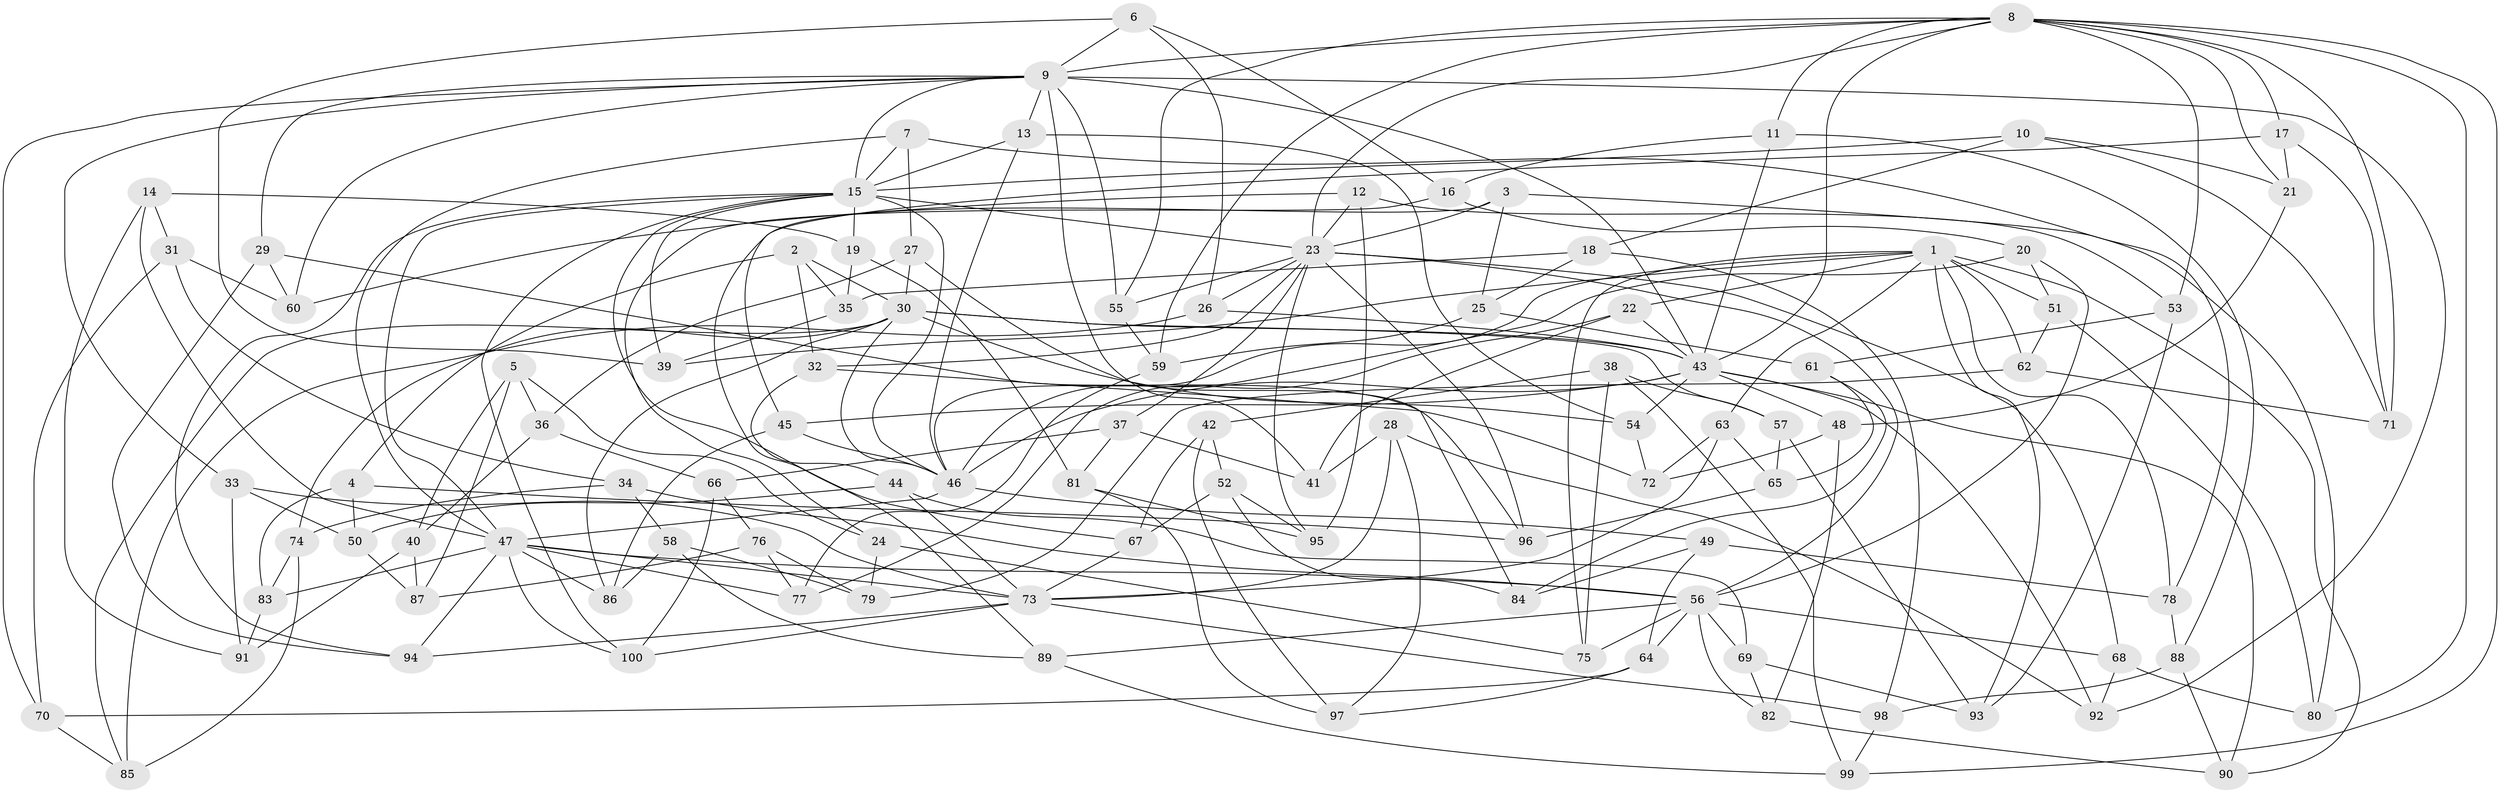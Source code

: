 // original degree distribution, {4: 1.0}
// Generated by graph-tools (version 1.1) at 2025/53/03/04/25 22:53:36]
// undirected, 100 vertices, 237 edges
graph export_dot {
  node [color=gray90,style=filled];
  1;
  2;
  3;
  4;
  5;
  6;
  7;
  8;
  9;
  10;
  11;
  12;
  13;
  14;
  15;
  16;
  17;
  18;
  19;
  20;
  21;
  22;
  23;
  24;
  25;
  26;
  27;
  28;
  29;
  30;
  31;
  32;
  33;
  34;
  35;
  36;
  37;
  38;
  39;
  40;
  41;
  42;
  43;
  44;
  45;
  46;
  47;
  48;
  49;
  50;
  51;
  52;
  53;
  54;
  55;
  56;
  57;
  58;
  59;
  60;
  61;
  62;
  63;
  64;
  65;
  66;
  67;
  68;
  69;
  70;
  71;
  72;
  73;
  74;
  75;
  76;
  77;
  78;
  79;
  80;
  81;
  82;
  83;
  84;
  85;
  86;
  87;
  88;
  89;
  90;
  91;
  92;
  93;
  94;
  95;
  96;
  97;
  98;
  99;
  100;
  1 -- 22 [weight=1.0];
  1 -- 39 [weight=1.0];
  1 -- 46 [weight=1.0];
  1 -- 51 [weight=1.0];
  1 -- 62 [weight=1.0];
  1 -- 63 [weight=1.0];
  1 -- 75 [weight=1.0];
  1 -- 78 [weight=1.0];
  1 -- 90 [weight=1.0];
  1 -- 93 [weight=1.0];
  2 -- 4 [weight=1.0];
  2 -- 30 [weight=1.0];
  2 -- 32 [weight=1.0];
  2 -- 35 [weight=1.0];
  3 -- 23 [weight=1.0];
  3 -- 25 [weight=1.0];
  3 -- 80 [weight=1.0];
  3 -- 89 [weight=1.0];
  4 -- 50 [weight=1.0];
  4 -- 83 [weight=1.0];
  4 -- 96 [weight=1.0];
  5 -- 24 [weight=1.0];
  5 -- 36 [weight=1.0];
  5 -- 40 [weight=1.0];
  5 -- 87 [weight=1.0];
  6 -- 9 [weight=1.0];
  6 -- 16 [weight=1.0];
  6 -- 26 [weight=1.0];
  6 -- 39 [weight=1.0];
  7 -- 15 [weight=1.0];
  7 -- 27 [weight=1.0];
  7 -- 47 [weight=1.0];
  7 -- 78 [weight=1.0];
  8 -- 9 [weight=1.0];
  8 -- 11 [weight=1.0];
  8 -- 17 [weight=1.0];
  8 -- 21 [weight=1.0];
  8 -- 23 [weight=1.0];
  8 -- 43 [weight=1.0];
  8 -- 53 [weight=1.0];
  8 -- 55 [weight=1.0];
  8 -- 59 [weight=1.0];
  8 -- 71 [weight=1.0];
  8 -- 80 [weight=1.0];
  8 -- 99 [weight=1.0];
  9 -- 13 [weight=1.0];
  9 -- 15 [weight=1.0];
  9 -- 29 [weight=1.0];
  9 -- 33 [weight=1.0];
  9 -- 41 [weight=1.0];
  9 -- 43 [weight=1.0];
  9 -- 55 [weight=1.0];
  9 -- 60 [weight=1.0];
  9 -- 70 [weight=1.0];
  9 -- 92 [weight=1.0];
  10 -- 15 [weight=1.0];
  10 -- 18 [weight=1.0];
  10 -- 21 [weight=1.0];
  10 -- 71 [weight=1.0];
  11 -- 16 [weight=1.0];
  11 -- 43 [weight=1.0];
  11 -- 88 [weight=1.0];
  12 -- 23 [weight=1.0];
  12 -- 53 [weight=1.0];
  12 -- 60 [weight=1.0];
  12 -- 95 [weight=1.0];
  13 -- 15 [weight=1.0];
  13 -- 46 [weight=1.0];
  13 -- 54 [weight=1.0];
  14 -- 19 [weight=1.0];
  14 -- 31 [weight=1.0];
  14 -- 47 [weight=1.0];
  14 -- 91 [weight=1.0];
  15 -- 19 [weight=1.0];
  15 -- 23 [weight=1.0];
  15 -- 39 [weight=1.0];
  15 -- 46 [weight=1.0];
  15 -- 47 [weight=1.0];
  15 -- 67 [weight=1.0];
  15 -- 94 [weight=1.0];
  15 -- 100 [weight=1.0];
  16 -- 20 [weight=1.0];
  16 -- 24 [weight=1.0];
  17 -- 21 [weight=1.0];
  17 -- 45 [weight=1.0];
  17 -- 71 [weight=1.0];
  18 -- 25 [weight=1.0];
  18 -- 35 [weight=1.0];
  18 -- 98 [weight=1.0];
  19 -- 35 [weight=1.0];
  19 -- 81 [weight=1.0];
  20 -- 46 [weight=1.0];
  20 -- 51 [weight=1.0];
  20 -- 56 [weight=1.0];
  21 -- 48 [weight=1.0];
  22 -- 41 [weight=1.0];
  22 -- 43 [weight=1.0];
  22 -- 77 [weight=1.0];
  23 -- 26 [weight=1.0];
  23 -- 32 [weight=1.0];
  23 -- 37 [weight=1.0];
  23 -- 55 [weight=1.0];
  23 -- 56 [weight=1.0];
  23 -- 68 [weight=1.0];
  23 -- 95 [weight=1.0];
  23 -- 96 [weight=1.0];
  24 -- 75 [weight=1.0];
  24 -- 79 [weight=1.0];
  25 -- 59 [weight=1.0];
  25 -- 61 [weight=1.0];
  26 -- 43 [weight=1.0];
  26 -- 85 [weight=1.0];
  27 -- 30 [weight=1.0];
  27 -- 36 [weight=1.0];
  27 -- 84 [weight=1.0];
  28 -- 41 [weight=1.0];
  28 -- 73 [weight=1.0];
  28 -- 92 [weight=1.0];
  28 -- 97 [weight=1.0];
  29 -- 60 [weight=1.0];
  29 -- 94 [weight=1.0];
  29 -- 96 [weight=1.0];
  30 -- 43 [weight=1.0];
  30 -- 46 [weight=2.0];
  30 -- 54 [weight=1.0];
  30 -- 57 [weight=1.0];
  30 -- 74 [weight=1.0];
  30 -- 85 [weight=1.0];
  30 -- 86 [weight=1.0];
  31 -- 34 [weight=1.0];
  31 -- 60 [weight=1.0];
  31 -- 70 [weight=1.0];
  32 -- 44 [weight=1.0];
  32 -- 72 [weight=1.0];
  33 -- 50 [weight=1.0];
  33 -- 73 [weight=1.0];
  33 -- 91 [weight=1.0];
  34 -- 56 [weight=1.0];
  34 -- 58 [weight=1.0];
  34 -- 74 [weight=1.0];
  35 -- 39 [weight=1.0];
  36 -- 40 [weight=1.0];
  36 -- 66 [weight=1.0];
  37 -- 41 [weight=1.0];
  37 -- 66 [weight=1.0];
  37 -- 81 [weight=1.0];
  38 -- 42 [weight=1.0];
  38 -- 57 [weight=1.0];
  38 -- 75 [weight=1.0];
  38 -- 99 [weight=1.0];
  40 -- 87 [weight=1.0];
  40 -- 91 [weight=1.0];
  42 -- 52 [weight=1.0];
  42 -- 67 [weight=1.0];
  42 -- 97 [weight=1.0];
  43 -- 45 [weight=1.0];
  43 -- 46 [weight=1.0];
  43 -- 48 [weight=1.0];
  43 -- 54 [weight=1.0];
  43 -- 90 [weight=1.0];
  43 -- 92 [weight=1.0];
  44 -- 50 [weight=1.0];
  44 -- 69 [weight=1.0];
  44 -- 73 [weight=1.0];
  45 -- 46 [weight=1.0];
  45 -- 86 [weight=1.0];
  46 -- 47 [weight=1.0];
  46 -- 49 [weight=1.0];
  47 -- 56 [weight=1.0];
  47 -- 73 [weight=2.0];
  47 -- 77 [weight=1.0];
  47 -- 83 [weight=1.0];
  47 -- 86 [weight=1.0];
  47 -- 94 [weight=1.0];
  47 -- 100 [weight=1.0];
  48 -- 72 [weight=1.0];
  48 -- 82 [weight=1.0];
  49 -- 64 [weight=1.0];
  49 -- 78 [weight=1.0];
  49 -- 84 [weight=1.0];
  50 -- 87 [weight=1.0];
  51 -- 62 [weight=1.0];
  51 -- 80 [weight=1.0];
  52 -- 67 [weight=1.0];
  52 -- 84 [weight=1.0];
  52 -- 95 [weight=1.0];
  53 -- 61 [weight=1.0];
  53 -- 93 [weight=1.0];
  54 -- 72 [weight=1.0];
  55 -- 59 [weight=1.0];
  56 -- 64 [weight=1.0];
  56 -- 68 [weight=1.0];
  56 -- 69 [weight=1.0];
  56 -- 75 [weight=1.0];
  56 -- 82 [weight=1.0];
  56 -- 89 [weight=1.0];
  57 -- 65 [weight=1.0];
  57 -- 93 [weight=1.0];
  58 -- 79 [weight=1.0];
  58 -- 86 [weight=1.0];
  58 -- 89 [weight=1.0];
  59 -- 77 [weight=1.0];
  61 -- 65 [weight=1.0];
  61 -- 84 [weight=1.0];
  62 -- 71 [weight=1.0];
  62 -- 79 [weight=1.0];
  63 -- 65 [weight=1.0];
  63 -- 72 [weight=1.0];
  63 -- 73 [weight=1.0];
  64 -- 70 [weight=1.0];
  64 -- 97 [weight=1.0];
  65 -- 96 [weight=1.0];
  66 -- 76 [weight=1.0];
  66 -- 100 [weight=1.0];
  67 -- 73 [weight=1.0];
  68 -- 80 [weight=1.0];
  68 -- 92 [weight=1.0];
  69 -- 82 [weight=1.0];
  69 -- 93 [weight=1.0];
  70 -- 85 [weight=1.0];
  73 -- 94 [weight=1.0];
  73 -- 98 [weight=1.0];
  73 -- 100 [weight=1.0];
  74 -- 83 [weight=1.0];
  74 -- 85 [weight=1.0];
  76 -- 77 [weight=1.0];
  76 -- 79 [weight=1.0];
  76 -- 87 [weight=1.0];
  78 -- 88 [weight=1.0];
  81 -- 95 [weight=1.0];
  81 -- 97 [weight=1.0];
  82 -- 90 [weight=1.0];
  83 -- 91 [weight=1.0];
  88 -- 90 [weight=1.0];
  88 -- 98 [weight=1.0];
  89 -- 99 [weight=1.0];
  98 -- 99 [weight=1.0];
}
